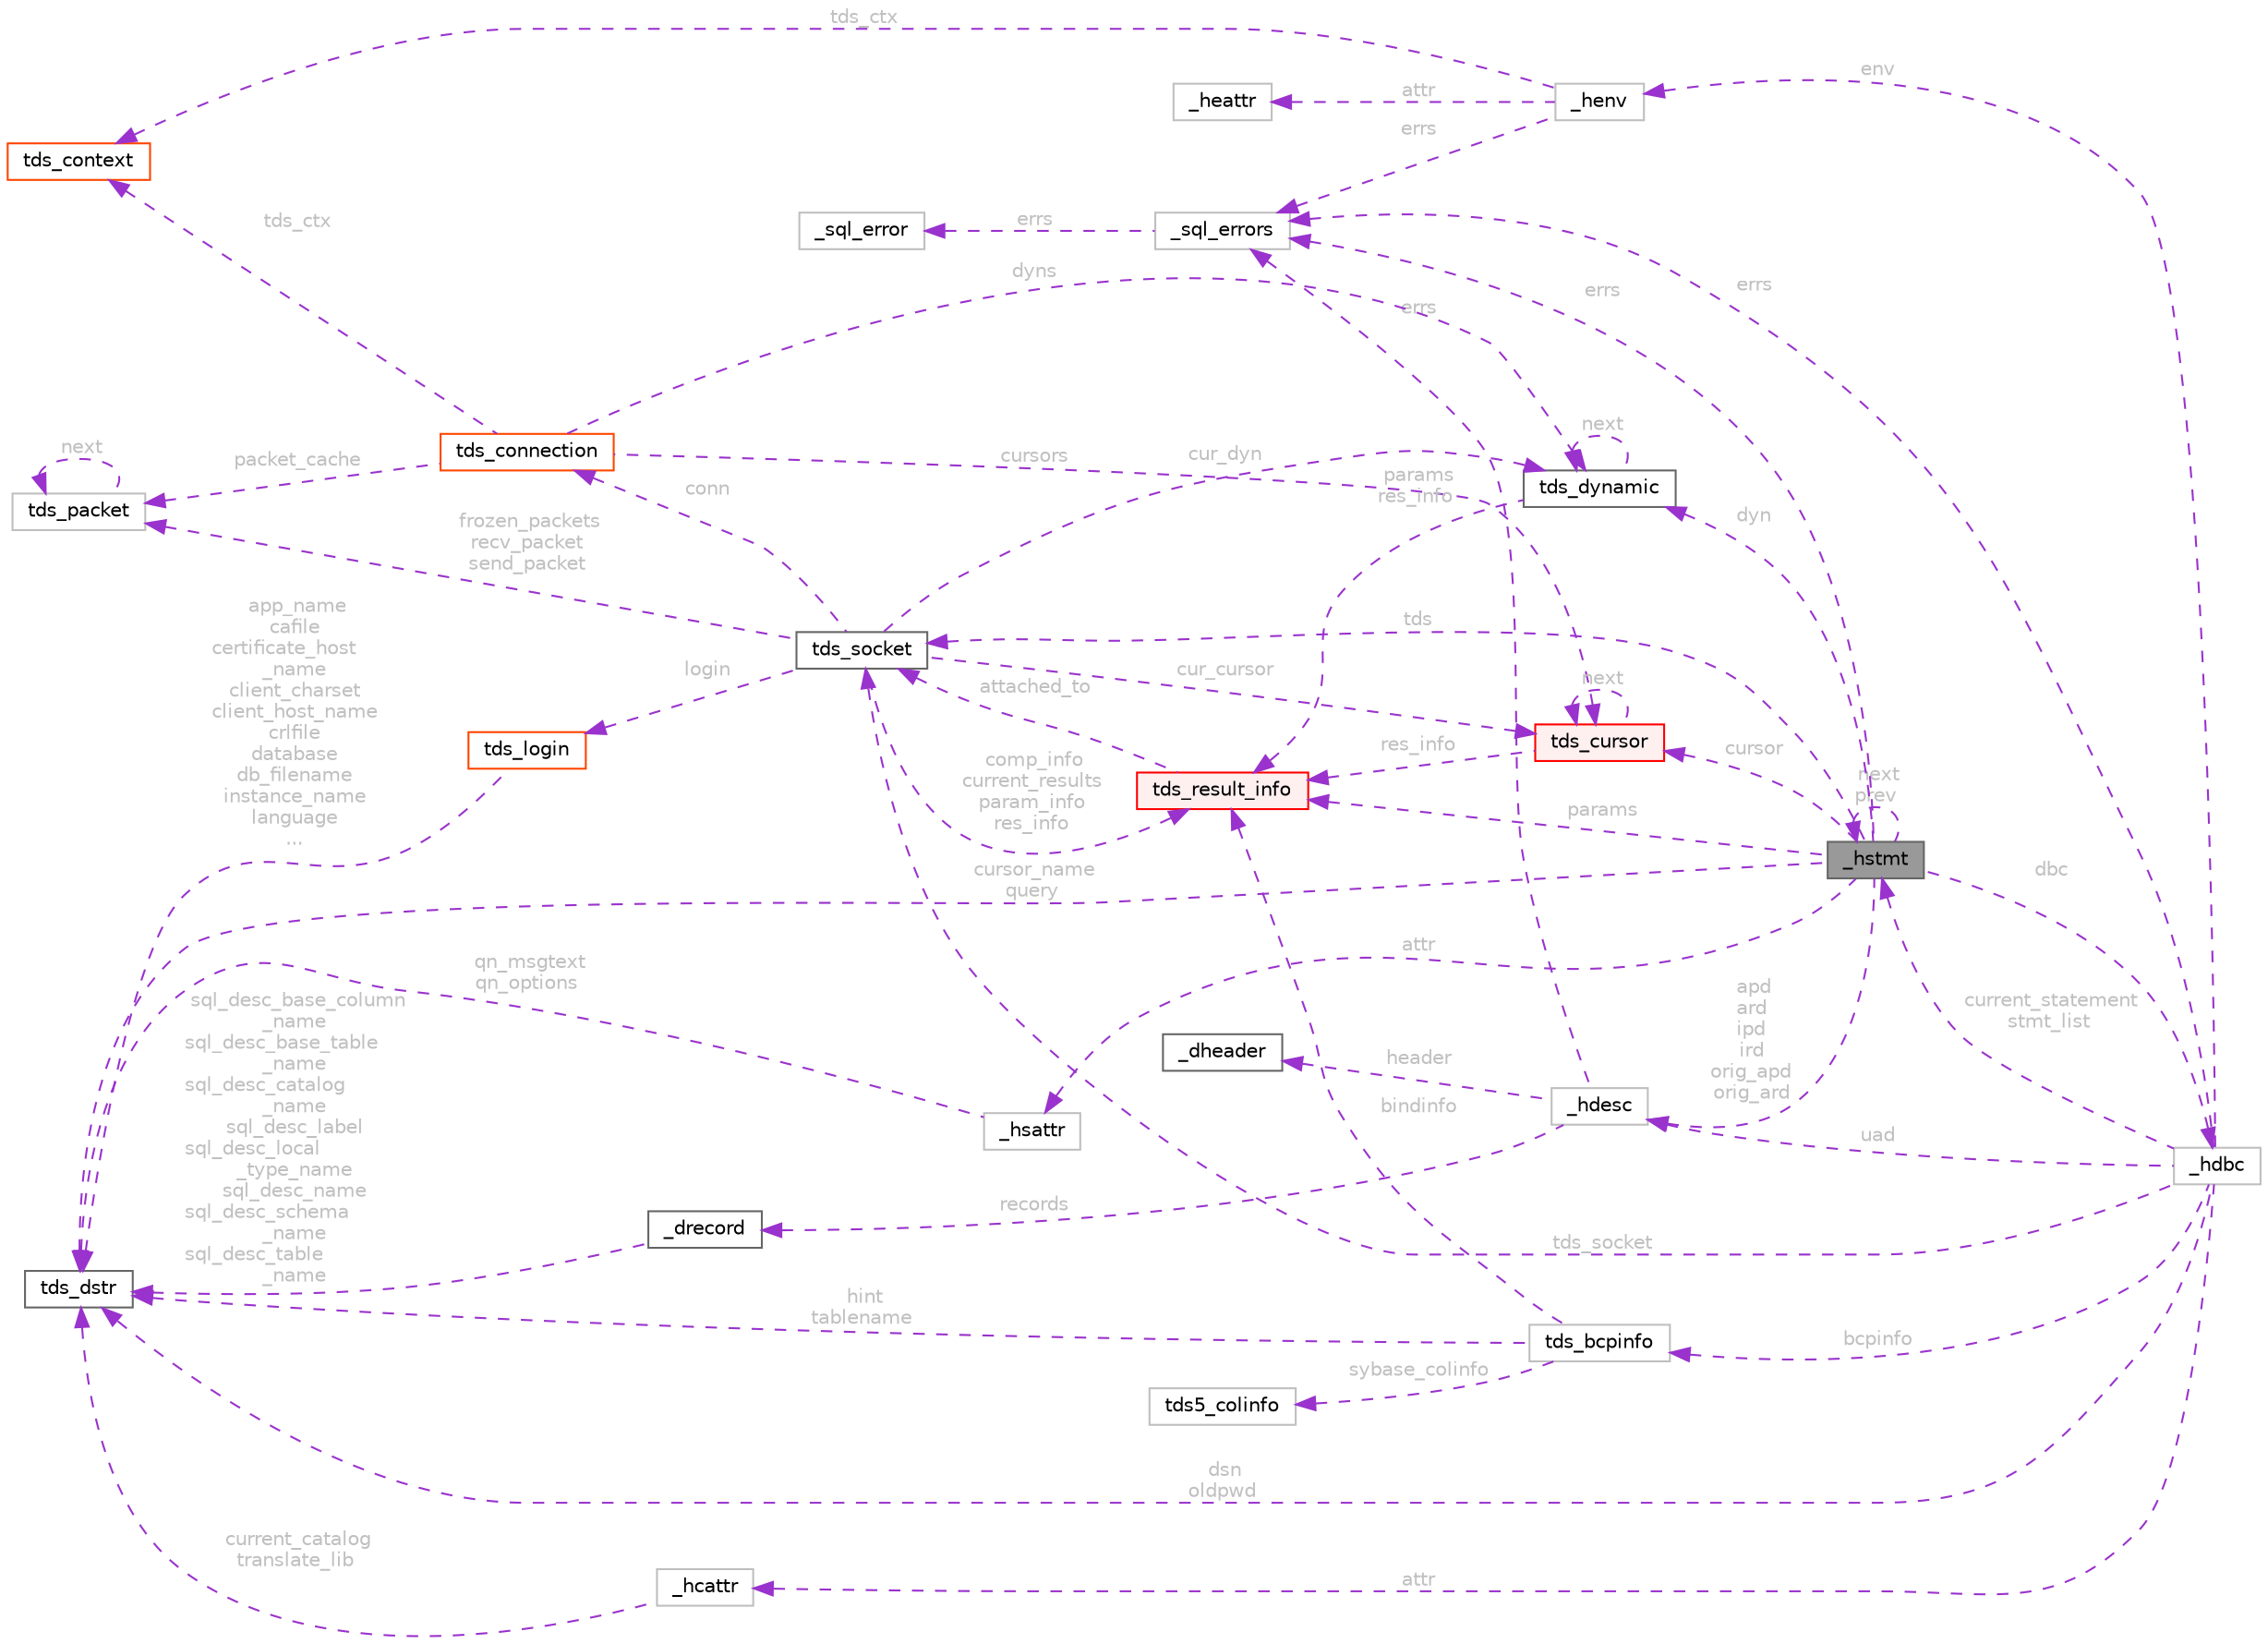 digraph "_hstmt"
{
 // LATEX_PDF_SIZE
  bgcolor="transparent";
  edge [fontname=Helvetica,fontsize=10,labelfontname=Helvetica,labelfontsize=10];
  node [fontname=Helvetica,fontsize=10,shape=box,height=0.2,width=0.4];
  rankdir="LR";
  Node1 [id="Node000001",label="_hstmt",height=0.2,width=0.4,color="gray40", fillcolor="grey60", style="filled", fontcolor="black",tooltip=" "];
  Node2 -> Node1 [id="edge1_Node000001_Node000002",dir="back",color="darkorchid3",style="dashed",tooltip=" ",label=" errs",fontcolor="grey" ];
  Node2 [id="Node000002",label="_sql_errors",height=0.2,width=0.4,color="grey75", fillcolor="white", style="filled",URL="$a01058.html",tooltip=" "];
  Node3 -> Node2 [id="edge2_Node000002_Node000003",dir="back",color="darkorchid3",style="dashed",tooltip=" ",label=" errs",fontcolor="grey" ];
  Node3 [id="Node000003",label="_sql_error",height=0.2,width=0.4,color="grey75", fillcolor="white", style="filled",URL="$a01054.html",tooltip=" "];
  Node4 -> Node1 [id="edge3_Node000001_Node000004",dir="back",color="darkorchid3",style="dashed",tooltip=" ",label=" dbc",fontcolor="grey" ];
  Node4 [id="Node000004",label="_hdbc",height=0.2,width=0.4,color="grey75", fillcolor="white", style="filled",URL="$a01090.html",tooltip=" "];
  Node2 -> Node4 [id="edge4_Node000004_Node000002",dir="back",color="darkorchid3",style="dashed",tooltip=" ",label=" errs",fontcolor="grey" ];
  Node5 -> Node4 [id="edge5_Node000004_Node000005",dir="back",color="darkorchid3",style="dashed",tooltip=" ",label=" env",fontcolor="grey" ];
  Node5 [id="Node000005",label="_henv",height=0.2,width=0.4,color="grey75", fillcolor="white", style="filled",URL="$a01082.html",tooltip=" "];
  Node2 -> Node5 [id="edge6_Node000005_Node000002",dir="back",color="darkorchid3",style="dashed",tooltip=" ",label=" errs",fontcolor="grey" ];
  Node6 -> Node5 [id="edge7_Node000005_Node000006",dir="back",color="darkorchid3",style="dashed",tooltip=" ",label=" tds_ctx",fontcolor="grey" ];
  Node6 [id="Node000006",label="tds_context",height=0.2,width=0.4,color="orangered", fillcolor="white", style="filled",URL="$a01290.html",tooltip=" "];
  Node8 -> Node5 [id="edge8_Node000005_Node000008",dir="back",color="darkorchid3",style="dashed",tooltip=" ",label=" attr",fontcolor="grey" ];
  Node8 [id="Node000008",label="_heattr",height=0.2,width=0.4,color="grey75", fillcolor="white", style="filled",URL="$a01074.html",tooltip=" "];
  Node9 -> Node4 [id="edge9_Node000004_Node000009",dir="back",color="darkorchid3",style="dashed",tooltip=" ",label=" tds_socket",fontcolor="grey" ];
  Node9 [id="Node000009",label="tds_socket",height=0.2,width=0.4,color="gray40", fillcolor="white", style="filled",URL="$a01310.html",tooltip="Information for a server connection."];
  Node10 -> Node9 [id="edge10_Node000009_Node000010",dir="back",color="darkorchid3",style="dashed",tooltip=" ",label=" conn",fontcolor="grey" ];
  Node10 [id="Node000010",label="tds_connection",height=0.2,width=0.4,color="orangered", fillcolor="white", style="filled",URL="$a01306.html",tooltip=" "];
  Node6 -> Node10 [id="edge11_Node000010_Node000006",dir="back",color="darkorchid3",style="dashed",tooltip=" ",label=" tds_ctx",fontcolor="grey" ];
  Node13 -> Node10 [id="edge12_Node000010_Node000013",dir="back",color="darkorchid3",style="dashed",tooltip=" ",label=" cursors",fontcolor="grey" ];
  Node13 [id="Node000013",label="tds_cursor",height=0.2,width=0.4,color="red", fillcolor="#FFF0F0", style="filled",URL="$a01274.html",tooltip="Holds information about a cursor."];
  Node13 -> Node13 [id="edge13_Node000013_Node000013",dir="back",color="darkorchid3",style="dashed",tooltip=" ",label=" next",fontcolor="grey" ];
  Node15 -> Node13 [id="edge14_Node000013_Node000015",dir="back",color="darkorchid3",style="dashed",tooltip=" ",label=" res_info",fontcolor="grey" ];
  Node15 [id="Node000015",label="tds_result_info",height=0.2,width=0.4,color="red", fillcolor="#FFF0F0", style="filled",URL="$a01258.html",tooltip="Hold information for any results."];
  Node9 -> Node15 [id="edge15_Node000015_Node000009",dir="back",color="darkorchid3",style="dashed",tooltip=" ",label=" attached_to",fontcolor="grey" ];
  Node24 -> Node10 [id="edge16_Node000010_Node000024",dir="back",color="darkorchid3",style="dashed",tooltip=" ",label=" dyns",fontcolor="grey" ];
  Node24 [id="Node000024",label="tds_dynamic",height=0.2,width=0.4,color="gray40", fillcolor="white", style="filled",URL="$a01282.html",tooltip="Holds information for a dynamic (also called prepared) query."];
  Node24 -> Node24 [id="edge17_Node000024_Node000024",dir="back",color="darkorchid3",style="dashed",tooltip=" ",label=" next",fontcolor="grey" ];
  Node15 -> Node24 [id="edge18_Node000024_Node000015",dir="back",color="darkorchid3",style="dashed",tooltip=" ",label=" params\nres_info",fontcolor="grey" ];
  Node27 -> Node10 [id="edge19_Node000010_Node000027",dir="back",color="darkorchid3",style="dashed",tooltip=" ",label=" packet_cache",fontcolor="grey" ];
  Node27 [id="Node000027",label="tds_packet",height=0.2,width=0.4,color="grey75", fillcolor="white", style="filled",URL="$a01298.html",tooltip=" "];
  Node27 -> Node27 [id="edge20_Node000027_Node000027",dir="back",color="darkorchid3",style="dashed",tooltip=" ",label=" next",fontcolor="grey" ];
  Node27 -> Node9 [id="edge21_Node000009_Node000027",dir="back",color="darkorchid3",style="dashed",tooltip=" ",label=" frozen_packets\nrecv_packet\nsend_packet",fontcolor="grey" ];
  Node15 -> Node9 [id="edge22_Node000009_Node000015",dir="back",color="darkorchid3",style="dashed",tooltip=" ",label=" comp_info\ncurrent_results\nparam_info\nres_info",fontcolor="grey" ];
  Node13 -> Node9 [id="edge23_Node000009_Node000013",dir="back",color="darkorchid3",style="dashed",tooltip=" ",label=" cur_cursor",fontcolor="grey" ];
  Node24 -> Node9 [id="edge24_Node000009_Node000024",dir="back",color="darkorchid3",style="dashed",tooltip=" ",label=" cur_dyn",fontcolor="grey" ];
  Node29 -> Node9 [id="edge25_Node000009_Node000029",dir="back",color="darkorchid3",style="dashed",tooltip=" ",label=" login",fontcolor="grey" ];
  Node29 [id="Node000029",label="tds_login",height=0.2,width=0.4,color="orangered", fillcolor="white", style="filled",URL="$a01218.html",tooltip=" "];
  Node22 -> Node29 [id="edge26_Node000029_Node000022",dir="back",color="darkorchid3",style="dashed",tooltip=" ",label=" app_name\ncafile\ncertificate_host\l_name\nclient_charset\nclient_host_name\ncrlfile\ndatabase\ndb_filename\ninstance_name\nlanguage\n...",fontcolor="grey" ];
  Node22 [id="Node000022",label="tds_dstr",height=0.2,width=0.4,color="gray40", fillcolor="white", style="filled",URL="$a01374.html",tooltip="Structure to hold a string."];
  Node22 -> Node4 [id="edge27_Node000004_Node000022",dir="back",color="darkorchid3",style="dashed",tooltip=" ",label=" dsn\noldpwd",fontcolor="grey" ];
  Node1 -> Node4 [id="edge28_Node000004_Node000001",dir="back",color="darkorchid3",style="dashed",tooltip=" ",label=" current_statement\nstmt_list",fontcolor="grey" ];
  Node30 -> Node4 [id="edge29_Node000004_Node000030",dir="back",color="darkorchid3",style="dashed",tooltip=" ",label=" attr",fontcolor="grey" ];
  Node30 [id="Node000030",label="_hcattr",height=0.2,width=0.4,color="grey75", fillcolor="white", style="filled",URL="$a01086.html",tooltip=" "];
  Node22 -> Node30 [id="edge30_Node000030_Node000022",dir="back",color="darkorchid3",style="dashed",tooltip=" ",label=" current_catalog\ntranslate_lib",fontcolor="grey" ];
  Node31 -> Node4 [id="edge31_Node000004_Node000031",dir="back",color="darkorchid3",style="dashed",tooltip=" ",label=" uad",fontcolor="grey" ];
  Node31 [id="Node000031",label="_hdesc",height=0.2,width=0.4,color="grey75", fillcolor="white", style="filled",URL="$a01070.html",tooltip=" "];
  Node2 -> Node31 [id="edge32_Node000031_Node000002",dir="back",color="darkorchid3",style="dashed",tooltip=" ",label=" errs",fontcolor="grey" ];
  Node32 -> Node31 [id="edge33_Node000031_Node000032",dir="back",color="darkorchid3",style="dashed",tooltip=" ",label=" header",fontcolor="grey" ];
  Node32 [id="Node000032",label="_dheader",height=0.2,width=0.4,color="gray40", fillcolor="white", style="filled",URL="$a01062.html",tooltip="Descriptor header."];
  Node33 -> Node31 [id="edge34_Node000031_Node000033",dir="back",color="darkorchid3",style="dashed",tooltip=" ",label=" records",fontcolor="grey" ];
  Node33 [id="Node000033",label="_drecord",height=0.2,width=0.4,color="gray40", fillcolor="white", style="filled",URL="$a01066.html",tooltip="Descriptor record."];
  Node22 -> Node33 [id="edge35_Node000033_Node000022",dir="back",color="darkorchid3",style="dashed",tooltip=" ",label=" sql_desc_base_column\l_name\nsql_desc_base_table\l_name\nsql_desc_catalog\l_name\nsql_desc_label\nsql_desc_local\l_type_name\nsql_desc_name\nsql_desc_schema\l_name\nsql_desc_table\l_name",fontcolor="grey" ];
  Node34 -> Node4 [id="edge36_Node000004_Node000034",dir="back",color="darkorchid3",style="dashed",tooltip=" ",label=" bcpinfo",fontcolor="grey" ];
  Node34 [id="Node000034",label="tds_bcpinfo",height=0.2,width=0.4,color="grey75", fillcolor="white", style="filled",URL="$a01334.html",tooltip=" "];
  Node22 -> Node34 [id="edge37_Node000034_Node000022",dir="back",color="darkorchid3",style="dashed",tooltip=" ",label=" hint\ntablename",fontcolor="grey" ];
  Node15 -> Node34 [id="edge38_Node000034_Node000015",dir="back",color="darkorchid3",style="dashed",tooltip=" ",label=" bindinfo",fontcolor="grey" ];
  Node35 -> Node34 [id="edge39_Node000034_Node000035",dir="back",color="darkorchid3",style="dashed",tooltip=" ",label=" sybase_colinfo",fontcolor="grey" ];
  Node35 [id="Node000035",label="tds5_colinfo",height=0.2,width=0.4,color="grey75", fillcolor="white", style="filled",URL="$a01330.html",tooltip=" "];
  Node22 -> Node1 [id="edge40_Node000001_Node000022",dir="back",color="darkorchid3",style="dashed",tooltip=" ",label=" cursor_name\nquery",fontcolor="grey" ];
  Node9 -> Node1 [id="edge41_Node000001_Node000009",dir="back",color="darkorchid3",style="dashed",tooltip=" ",label=" tds",fontcolor="grey" ];
  Node1 -> Node1 [id="edge42_Node000001_Node000001",dir="back",color="darkorchid3",style="dashed",tooltip=" ",label=" next\nprev",fontcolor="grey" ];
  Node15 -> Node1 [id="edge43_Node000001_Node000015",dir="back",color="darkorchid3",style="dashed",tooltip=" ",label=" params",fontcolor="grey" ];
  Node24 -> Node1 [id="edge44_Node000001_Node000024",dir="back",color="darkorchid3",style="dashed",tooltip=" ",label=" dyn",fontcolor="grey" ];
  Node31 -> Node1 [id="edge45_Node000001_Node000031",dir="back",color="darkorchid3",style="dashed",tooltip=" ",label=" apd\nard\nipd\nird\norig_apd\norig_ard",fontcolor="grey" ];
  Node36 -> Node1 [id="edge46_Node000001_Node000036",dir="back",color="darkorchid3",style="dashed",tooltip=" ",label=" attr",fontcolor="grey" ];
  Node36 [id="Node000036",label="_hsattr",height=0.2,width=0.4,color="grey75", fillcolor="white", style="filled",URL="$a01094.html",tooltip=" "];
  Node22 -> Node36 [id="edge47_Node000036_Node000022",dir="back",color="darkorchid3",style="dashed",tooltip=" ",label=" qn_msgtext\nqn_options",fontcolor="grey" ];
  Node13 -> Node1 [id="edge48_Node000001_Node000013",dir="back",color="darkorchid3",style="dashed",tooltip=" ",label=" cursor",fontcolor="grey" ];
}
